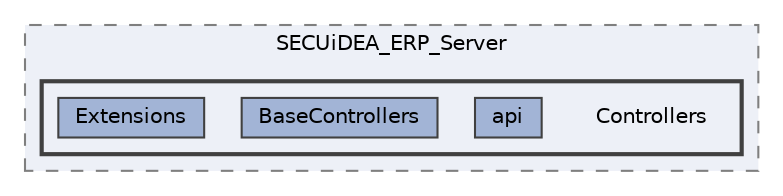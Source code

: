 digraph "D:/Projects/SECUiDEA_ERP/SECUiDEA_ERP_Server/SECUiDEA_ERP_Server/Controllers"
{
 // LATEX_PDF_SIZE
  bgcolor="transparent";
  edge [fontname=Helvetica,fontsize=10,labelfontname=Helvetica,labelfontsize=10];
  node [fontname=Helvetica,fontsize=10,shape=box,height=0.2,width=0.4];
  compound=true
  subgraph clusterdir_e3147d111bd9abb5b9521263f4a24daf {
    graph [ bgcolor="#edf0f7", pencolor="grey50", label="SECUiDEA_ERP_Server", fontname=Helvetica,fontsize=10 style="filled,dashed", URL="dir_e3147d111bd9abb5b9521263f4a24daf.html",tooltip=""]
  subgraph clusterdir_a225e1f05f35e0ceb39b0d04360d61e9 {
    graph [ bgcolor="#edf0f7", pencolor="grey25", label="", fontname=Helvetica,fontsize=10 style="filled,bold", URL="dir_a225e1f05f35e0ceb39b0d04360d61e9.html",tooltip=""]
    dir_a225e1f05f35e0ceb39b0d04360d61e9 [shape=plaintext, label="Controllers"];
  dir_acdb3eb1a63852939e0f6a8d6baa0896 [label="api", fillcolor="#a2b4d6", color="grey25", style="filled", URL="dir_acdb3eb1a63852939e0f6a8d6baa0896.html",tooltip=""];
  dir_594166e62f565d90fcd0d21aca92fed9 [label="BaseControllers", fillcolor="#a2b4d6", color="grey25", style="filled", URL="dir_594166e62f565d90fcd0d21aca92fed9.html",tooltip=""];
  dir_9b93a7cd44c53599b91ee76c2f72fe09 [label="Extensions", fillcolor="#a2b4d6", color="grey25", style="filled", URL="dir_9b93a7cd44c53599b91ee76c2f72fe09.html",tooltip=""];
  }
  }
}
